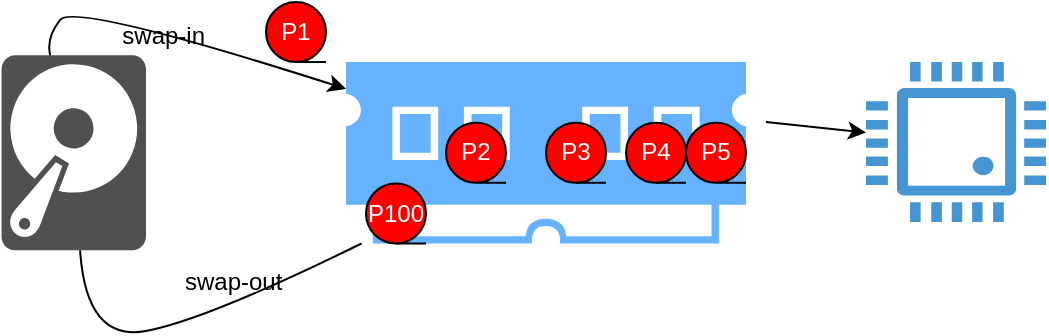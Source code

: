 <mxfile version="16.4.5" type="github">
  <diagram id="mXKrz4-EB7H1Jir7QN99" name="Page-1">
    <mxGraphModel dx="1106" dy="645" grid="1" gridSize="10" guides="1" tooltips="1" connect="1" arrows="1" fold="1" page="1" pageScale="1" pageWidth="827" pageHeight="1169" math="0" shadow="0">
      <root>
        <mxCell id="0" />
        <mxCell id="1" parent="0" />
        <mxCell id="XBL8jyp10QS4CpAVoSZo-1" value="" style="sketch=0;pointerEvents=1;shadow=0;dashed=0;html=1;strokeColor=none;fillColor=#66B2FF;labelPosition=center;verticalLabelPosition=bottom;verticalAlign=top;align=center;outlineConnect=0;shape=mxgraph.veeam2.ram;" vertex="1" parent="1">
          <mxGeometry x="430" y="270" width="200" height="90.75" as="geometry" />
        </mxCell>
        <mxCell id="XBL8jyp10QS4CpAVoSZo-2" value="" style="sketch=0;pointerEvents=1;shadow=0;dashed=0;html=1;strokeColor=none;fillColor=#505050;labelPosition=center;verticalLabelPosition=bottom;verticalAlign=top;outlineConnect=0;align=center;shape=mxgraph.office.devices.hard_disk;" vertex="1" parent="1">
          <mxGeometry x="257.78" y="266.63" width="72.22" height="97.5" as="geometry" />
        </mxCell>
        <mxCell id="XBL8jyp10QS4CpAVoSZo-3" value="" style="curved=1;endArrow=classic;html=1;rounded=0;" edge="1" parent="1" source="XBL8jyp10QS4CpAVoSZo-2" target="XBL8jyp10QS4CpAVoSZo-1">
          <mxGeometry width="50" height="50" relative="1" as="geometry">
            <mxPoint x="230" y="260" as="sourcePoint" />
            <mxPoint x="410" y="297.5" as="targetPoint" />
            <Array as="points">
              <mxPoint x="280" y="258" />
              <mxPoint x="294" y="240" />
            </Array>
          </mxGeometry>
        </mxCell>
        <mxCell id="XBL8jyp10QS4CpAVoSZo-6" value="swap-in&amp;nbsp;" style="text;html=1;align=center;verticalAlign=middle;resizable=0;points=[];autosize=1;strokeColor=none;fillColor=none;" vertex="1" parent="1">
          <mxGeometry x="310" y="246.63" width="60" height="20" as="geometry" />
        </mxCell>
        <mxCell id="XBL8jyp10QS4CpAVoSZo-8" value="&lt;font color=&quot;#ffffff&quot;&gt;P1&lt;/font&gt;" style="shape=tapeData;whiteSpace=wrap;html=1;perimeter=ellipsePerimeter;fillColor=#FF0000;" vertex="1" parent="1">
          <mxGeometry x="390" y="240" width="30" height="30" as="geometry" />
        </mxCell>
        <mxCell id="XBL8jyp10QS4CpAVoSZo-10" value="&lt;font color=&quot;#ffffff&quot;&gt;P2&lt;/font&gt;" style="shape=tapeData;whiteSpace=wrap;html=1;perimeter=ellipsePerimeter;fillColor=#FF0000;" vertex="1" parent="1">
          <mxGeometry x="480" y="300.38" width="30" height="30" as="geometry" />
        </mxCell>
        <mxCell id="XBL8jyp10QS4CpAVoSZo-11" value="&lt;font color=&quot;#ffffff&quot;&gt;P3&lt;/font&gt;" style="shape=tapeData;whiteSpace=wrap;html=1;perimeter=ellipsePerimeter;fillColor=#FF0000;" vertex="1" parent="1">
          <mxGeometry x="530" y="300.38" width="30" height="30" as="geometry" />
        </mxCell>
        <mxCell id="XBL8jyp10QS4CpAVoSZo-12" value="&lt;font color=&quot;#ffffff&quot;&gt;&lt;span&gt;P4&lt;br&gt;&lt;/span&gt;&lt;/font&gt;" style="shape=tapeData;whiteSpace=wrap;html=1;perimeter=ellipsePerimeter;fillColor=#FF0000;" vertex="1" parent="1">
          <mxGeometry x="570" y="300.38" width="30" height="30" as="geometry" />
        </mxCell>
        <mxCell id="XBL8jyp10QS4CpAVoSZo-14" value="" style="pointerEvents=1;shadow=0;dashed=0;html=1;strokeColor=none;fillColor=#4495D1;labelPosition=center;verticalLabelPosition=bottom;verticalAlign=top;align=center;outlineConnect=0;shape=mxgraph.veeam.cpu;fontColor=#FFFFFF;" vertex="1" parent="1">
          <mxGeometry x="690" y="270" width="90" height="80" as="geometry" />
        </mxCell>
        <mxCell id="XBL8jyp10QS4CpAVoSZo-15" value="" style="endArrow=classic;html=1;rounded=0;fontColor=#FFFFFF;" edge="1" parent="1" target="XBL8jyp10QS4CpAVoSZo-14">
          <mxGeometry width="50" height="50" relative="1" as="geometry">
            <mxPoint x="640" y="300" as="sourcePoint" />
            <mxPoint x="440" y="310" as="targetPoint" />
          </mxGeometry>
        </mxCell>
        <mxCell id="XBL8jyp10QS4CpAVoSZo-16" value="&lt;font color=&quot;#ffffff&quot;&gt;P100&lt;/font&gt;" style="shape=tapeData;whiteSpace=wrap;html=1;perimeter=ellipsePerimeter;fillColor=#FF0000;" vertex="1" parent="1">
          <mxGeometry x="440" y="330.75" width="30" height="30" as="geometry" />
        </mxCell>
        <mxCell id="XBL8jyp10QS4CpAVoSZo-17" value="&lt;font color=&quot;#ffffff&quot;&gt;&lt;span&gt;P5&lt;br&gt;&lt;/span&gt;&lt;/font&gt;" style="shape=tapeData;whiteSpace=wrap;html=1;perimeter=ellipsePerimeter;fillColor=#FF0000;" vertex="1" parent="1">
          <mxGeometry x="600" y="300.38" width="30" height="30" as="geometry" />
        </mxCell>
        <mxCell id="XBL8jyp10QS4CpAVoSZo-7" value="swap-out&amp;nbsp;" style="text;html=1;align=center;verticalAlign=middle;resizable=0;points=[];autosize=1;strokeColor=none;fillColor=none;" vertex="1" parent="1">
          <mxGeometry x="340" y="370" width="70" height="20" as="geometry" />
        </mxCell>
        <mxCell id="XBL8jyp10QS4CpAVoSZo-18" value="" style="curved=1;endArrow=none;html=1;rounded=0;" edge="1" parent="1" source="XBL8jyp10QS4CpAVoSZo-1" target="XBL8jyp10QS4CpAVoSZo-2">
          <mxGeometry width="50" height="50" relative="1" as="geometry">
            <mxPoint x="430" y="353.5" as="sourcePoint" />
            <mxPoint x="276.429" y="364.13" as="targetPoint" />
            <Array as="points">
              <mxPoint x="360" y="399" />
              <mxPoint x="300" y="410" />
            </Array>
          </mxGeometry>
        </mxCell>
      </root>
    </mxGraphModel>
  </diagram>
</mxfile>
